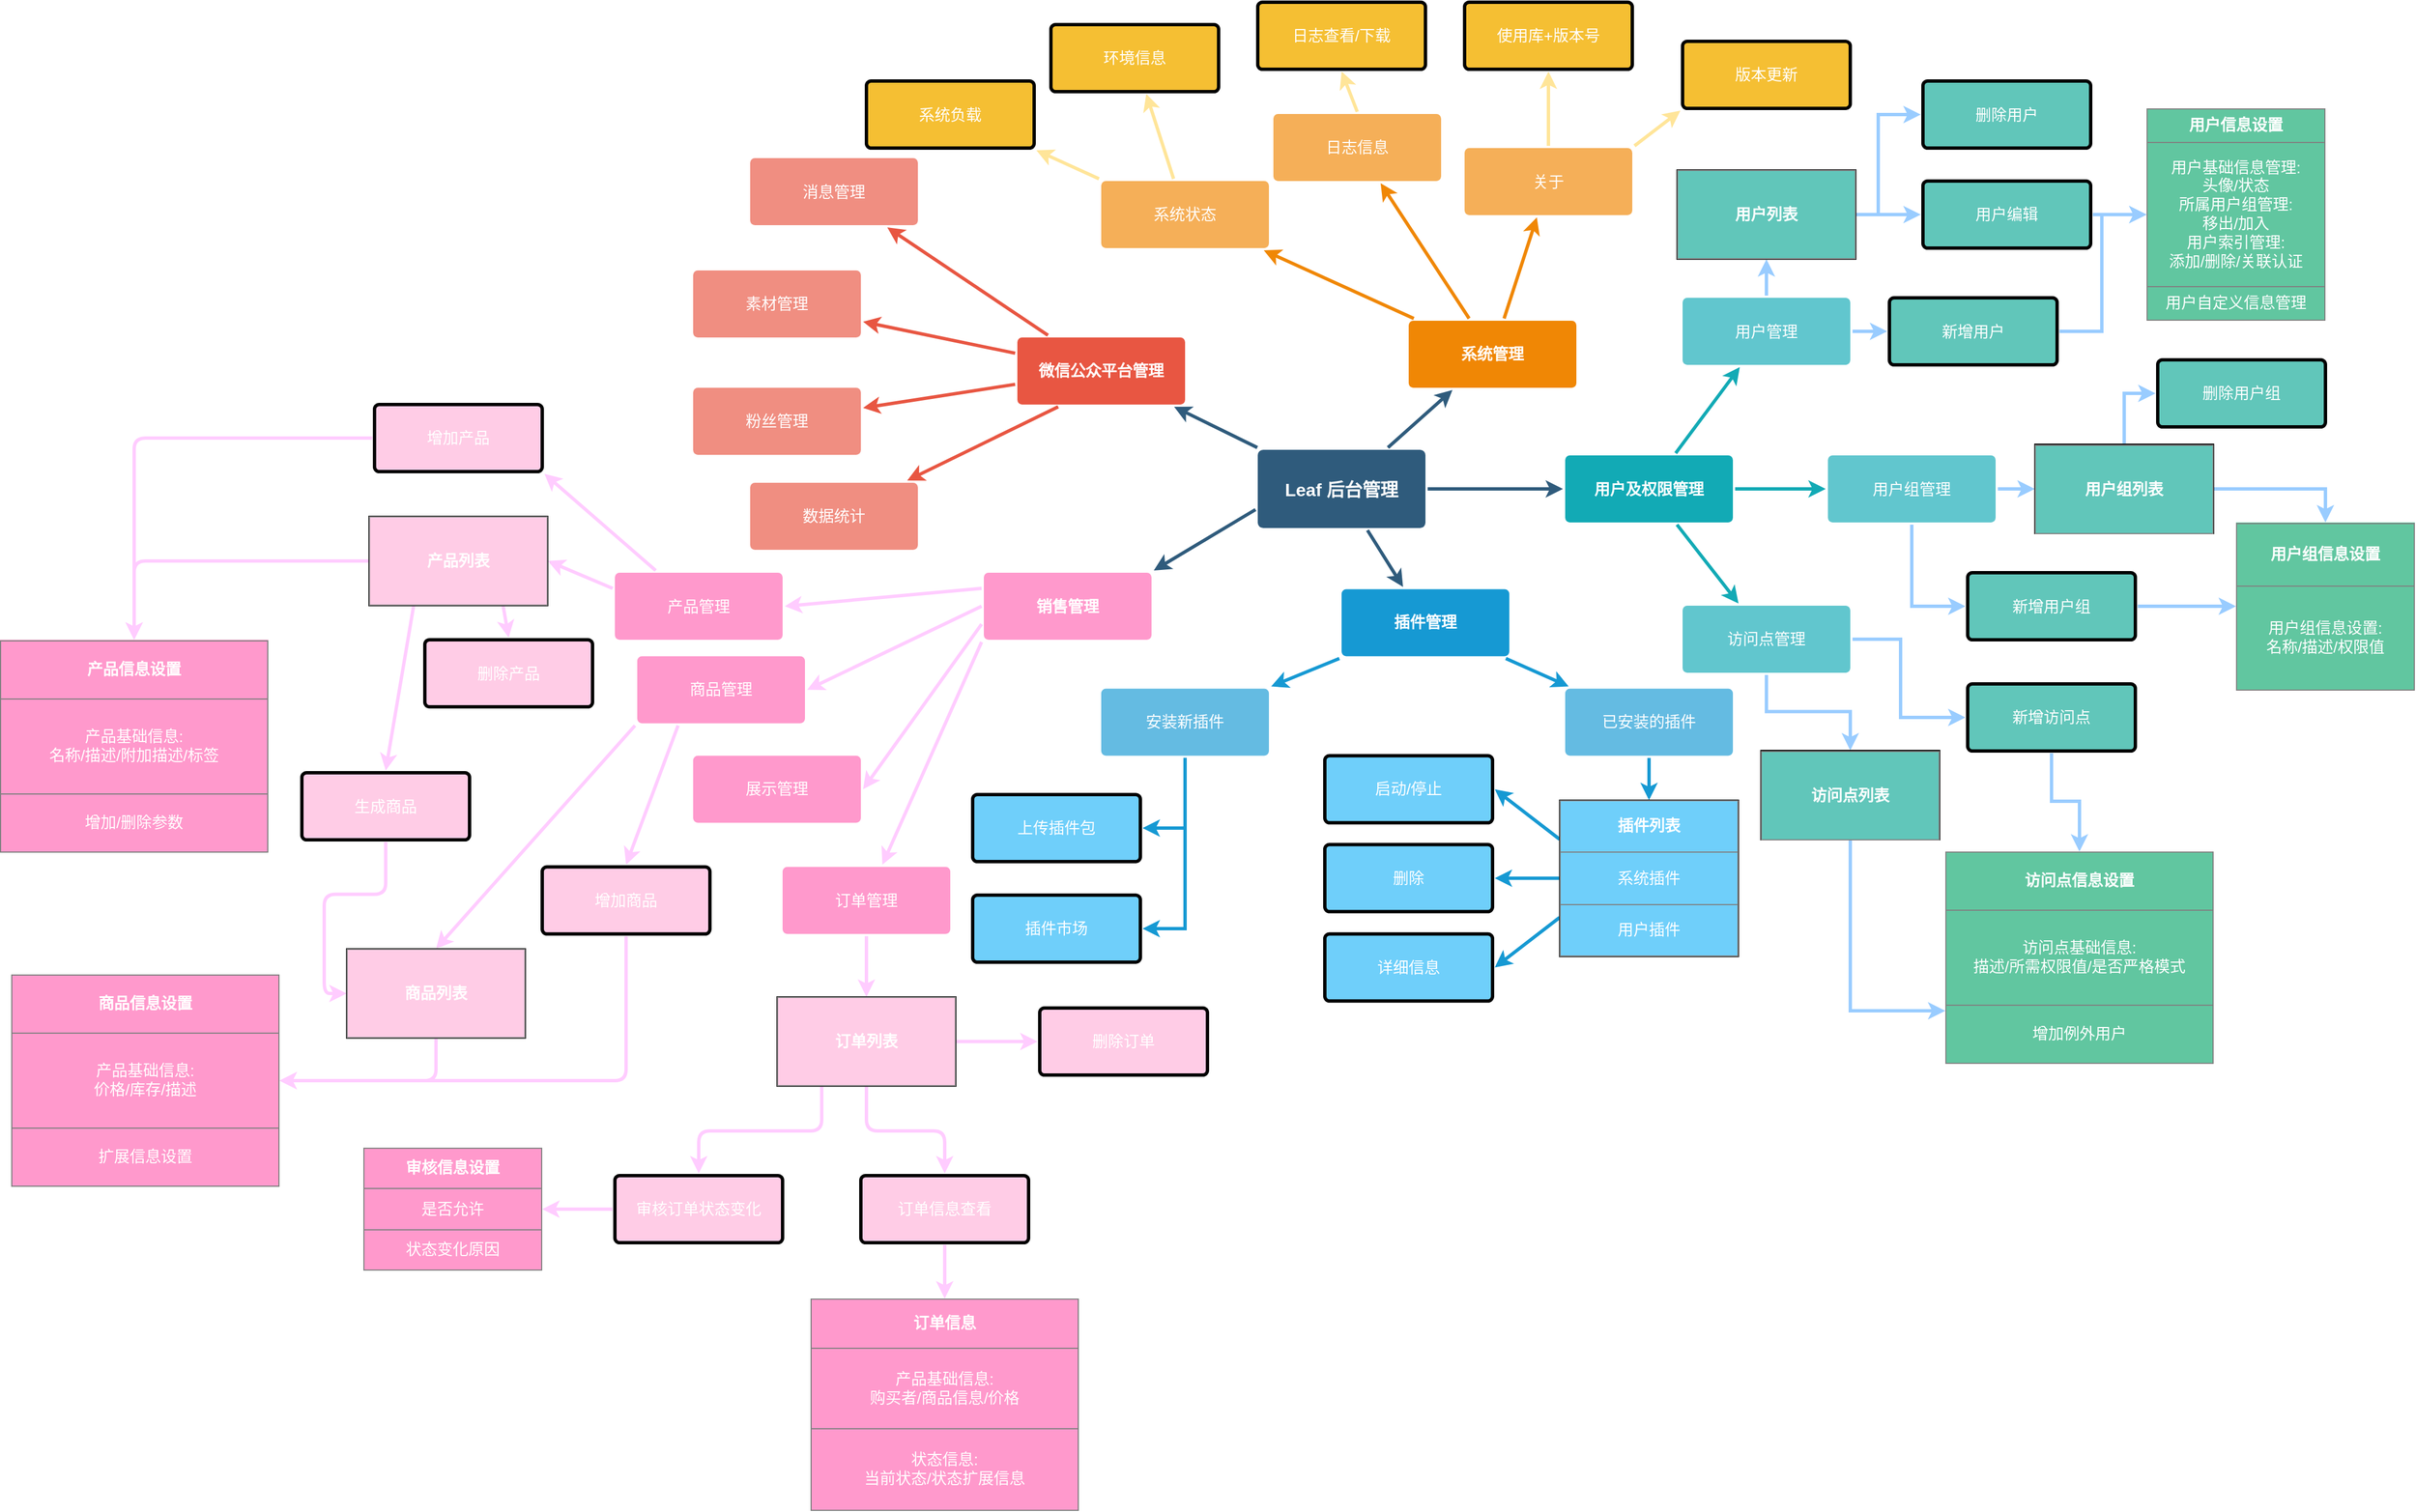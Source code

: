 <mxfile version="12.4.2" type="device" pages="1"><diagram id="6a731a19-8d31-9384-78a2-239565b7b9f0" name="Page-1"><mxGraphModel dx="2447" dy="1434" grid="1" gridSize="10" guides="1" tooltips="1" connect="1" arrows="1" fold="1" page="1" pageScale="1" pageWidth="1169" pageHeight="827" background="#ffffff" math="0" shadow="0"><root><mxCell id="0"/><mxCell id="1" parent="0"/><mxCell id="1745" value="" style="edgeStyle=none;rounded=0;jumpStyle=none;html=1;shadow=0;labelBackgroundColor=none;startArrow=none;startFill=0;endArrow=classic;endFill=1;jettySize=auto;orthogonalLoop=1;strokeColor=#2F5B7C;strokeWidth=3;fontFamily=Helvetica;fontSize=16;fontColor=#23445D;spacing=5;" parent="1" source="1749" target="1764" edge="1"><mxGeometry relative="1" as="geometry"/></mxCell><mxCell id="1746" value="" style="edgeStyle=none;rounded=0;jumpStyle=none;html=1;shadow=0;labelBackgroundColor=none;startArrow=none;startFill=0;endArrow=classic;endFill=1;jettySize=auto;orthogonalLoop=1;strokeColor=#2F5B7C;strokeWidth=3;fontFamily=Helvetica;fontSize=16;fontColor=#23445D;spacing=5;" parent="1" source="1749" target="1771" edge="1"><mxGeometry relative="1" as="geometry"/></mxCell><mxCell id="1747" value="" style="edgeStyle=none;rounded=0;jumpStyle=none;html=1;shadow=0;labelBackgroundColor=none;startArrow=none;startFill=0;endArrow=classic;endFill=1;jettySize=auto;orthogonalLoop=1;strokeColor=#2F5B7C;strokeWidth=3;fontFamily=Helvetica;fontSize=16;fontColor=#23445D;spacing=5;" parent="1" source="1749" target="1760" edge="1"><mxGeometry relative="1" as="geometry"/></mxCell><mxCell id="1748" value="" style="edgeStyle=none;rounded=0;jumpStyle=none;html=1;shadow=0;labelBackgroundColor=none;startArrow=none;startFill=0;endArrow=classic;endFill=1;jettySize=auto;orthogonalLoop=1;strokeColor=#2F5B7C;strokeWidth=3;fontFamily=Helvetica;fontSize=16;fontColor=#23445D;spacing=5;" parent="1" source="1749" target="1753" edge="1"><mxGeometry relative="1" as="geometry"/></mxCell><mxCell id="ZnSOzjZaOrH92xrXakJ5-1907" style="edgeStyle=none;rounded=0;orthogonalLoop=1;jettySize=auto;html=1;exitX=0;exitY=0.75;exitDx=0;exitDy=0;entryX=1;entryY=0;entryDx=0;entryDy=0;shadow=0;labelBackgroundColor=none;startFill=0;endFill=1;strokeColor=#2F5B7C;strokeWidth=3;fontSize=16;fontColor=#23445D;" edge="1" parent="1" source="1749" target="ZnSOzjZaOrH92xrXakJ5-1903"><mxGeometry relative="1" as="geometry"/></mxCell><mxCell id="1749" value="Leaf 后台管理" style="rounded=1;whiteSpace=wrap;html=1;shadow=0;labelBackgroundColor=none;strokeColor=none;strokeWidth=3;fillColor=#2F5B7C;fontFamily=Helvetica;fontSize=16;fontColor=#FFFFFF;align=center;fontStyle=1;spacing=5;arcSize=7;perimeterSpacing=2;" parent="1" vertex="1"><mxGeometry x="495" y="380.5" width="150" height="70" as="geometry"/></mxCell><mxCell id="1750" value="" style="edgeStyle=none;rounded=1;jumpStyle=none;html=1;shadow=0;labelBackgroundColor=none;startArrow=none;startFill=0;jettySize=auto;orthogonalLoop=1;strokeColor=#E85642;strokeWidth=3;fontFamily=Helvetica;fontSize=14;fontColor=#FFFFFF;spacing=5;fontStyle=1;fillColor=#b0e3e6;" parent="1" source="1753" target="1756" edge="1"><mxGeometry relative="1" as="geometry"/></mxCell><mxCell id="1751" value="" style="edgeStyle=none;rounded=1;jumpStyle=none;html=1;shadow=0;labelBackgroundColor=none;startArrow=none;startFill=0;jettySize=auto;orthogonalLoop=1;strokeColor=#E85642;strokeWidth=3;fontFamily=Helvetica;fontSize=14;fontColor=#FFFFFF;spacing=5;fontStyle=1;fillColor=#b0e3e6;" parent="1" source="1753" target="1755" edge="1"><mxGeometry relative="1" as="geometry"/></mxCell><mxCell id="1752" value="" style="edgeStyle=none;rounded=1;jumpStyle=none;html=1;shadow=0;labelBackgroundColor=none;startArrow=none;startFill=0;jettySize=auto;orthogonalLoop=1;strokeColor=#E85642;strokeWidth=3;fontFamily=Helvetica;fontSize=14;fontColor=#FFFFFF;spacing=5;fontStyle=1;fillColor=#b0e3e6;" parent="1" source="1753" target="1754" edge="1"><mxGeometry relative="1" as="geometry"/></mxCell><mxCell id="ZnSOzjZaOrH92xrXakJ5-1910" style="edgeStyle=none;orthogonalLoop=1;jettySize=auto;html=1;exitX=0.25;exitY=1;exitDx=0;exitDy=0;shadow=0;labelBackgroundColor=none;startFill=0;strokeColor=#E85642;strokeWidth=3;fillColor=#b0e3e6;fontSize=14;fontColor=#FFFFFF;" edge="1" parent="1" source="1753" target="ZnSOzjZaOrH92xrXakJ5-1908"><mxGeometry relative="1" as="geometry"/></mxCell><mxCell id="1753" value="微信公众平台管理" style="rounded=1;whiteSpace=wrap;html=1;shadow=0;labelBackgroundColor=none;strokeColor=none;strokeWidth=3;fillColor=#e85642;fontFamily=Helvetica;fontSize=14;fontColor=#FFFFFF;align=center;spacing=5;fontStyle=1;arcSize=7;perimeterSpacing=2;" parent="1" vertex="1"><mxGeometry x="280" y="280" width="150" height="60" as="geometry"/></mxCell><mxCell id="1754" value="粉丝管理" style="rounded=1;whiteSpace=wrap;html=1;shadow=0;labelBackgroundColor=none;strokeColor=none;strokeWidth=3;fillColor=#f08e81;fontFamily=Helvetica;fontSize=14;fontColor=#FFFFFF;align=center;spacing=5;fontStyle=0;arcSize=7;perimeterSpacing=2;" parent="1" vertex="1"><mxGeometry x="-10" y="325" width="150" height="60" as="geometry"/></mxCell><mxCell id="1755" value="素材管理" style="rounded=1;whiteSpace=wrap;html=1;shadow=0;labelBackgroundColor=none;strokeColor=none;strokeWidth=3;fillColor=#f08e81;fontFamily=Helvetica;fontSize=14;fontColor=#FFFFFF;align=center;spacing=5;fontStyle=0;arcSize=7;perimeterSpacing=2;" parent="1" vertex="1"><mxGeometry x="-10" y="220" width="150" height="60" as="geometry"/></mxCell><mxCell id="1756" value="消息管理" style="rounded=1;whiteSpace=wrap;html=1;shadow=0;labelBackgroundColor=none;strokeColor=none;strokeWidth=3;fillColor=#f08e81;fontFamily=Helvetica;fontSize=14;fontColor=#FFFFFF;align=center;spacing=5;fontStyle=0;arcSize=7;perimeterSpacing=2;" parent="1" vertex="1"><mxGeometry x="41" y="119.5" width="150" height="60" as="geometry"/></mxCell><mxCell id="1757" value="" style="edgeStyle=none;rounded=0;jumpStyle=none;html=1;shadow=0;labelBackgroundColor=none;startArrow=none;startFill=0;endArrow=classic;endFill=1;jettySize=auto;orthogonalLoop=1;strokeColor=#1699D3;strokeWidth=3;fontFamily=Helvetica;fontSize=14;fontColor=#FFFFFF;spacing=5;" parent="1" source="1760" target="1763" edge="1"><mxGeometry relative="1" as="geometry"/></mxCell><mxCell id="ZnSOzjZaOrH92xrXakJ5-1834" style="rounded=0;orthogonalLoop=1;jettySize=auto;html=1;exitX=0;exitY=1;exitDx=0;exitDy=0;entryX=1;entryY=0;entryDx=0;entryDy=0;shadow=0;labelBackgroundColor=none;startFill=0;endFill=1;strokeColor=#1699D3;strokeWidth=3;fontSize=14;fontColor=#FFFFFF;" edge="1" parent="1" source="1760" target="ZnSOzjZaOrH92xrXakJ5-1828"><mxGeometry relative="1" as="geometry"/></mxCell><mxCell id="1760" value="插件管理" style="rounded=1;whiteSpace=wrap;html=1;shadow=0;labelBackgroundColor=none;strokeColor=none;strokeWidth=3;fillColor=#1699d3;fontFamily=Helvetica;fontSize=14;fontColor=#FFFFFF;align=center;spacing=5;fontStyle=1;arcSize=7;perimeterSpacing=2;" parent="1" vertex="1"><mxGeometry x="570" y="505.25" width="150" height="60" as="geometry"/></mxCell><mxCell id="ZnSOzjZaOrH92xrXakJ5-1833" style="edgeStyle=orthogonalEdgeStyle;rounded=0;orthogonalLoop=1;jettySize=auto;html=1;entryX=0.5;entryY=0;entryDx=0;entryDy=0;shadow=0;labelBackgroundColor=none;startFill=0;endFill=1;strokeColor=#1699D3;strokeWidth=3;fontSize=14;fontColor=#FFFFFF;" edge="1" parent="1" source="1763" target="ZnSOzjZaOrH92xrXakJ5-1800"><mxGeometry relative="1" as="geometry"/></mxCell><mxCell id="1763" value="已安装的插件" style="rounded=1;whiteSpace=wrap;html=1;shadow=0;labelBackgroundColor=none;strokeColor=none;strokeWidth=3;fillColor=#64bbe2;fontFamily=Helvetica;fontSize=14;fontColor=#FFFFFF;align=center;spacing=5;arcSize=7;perimeterSpacing=2;" parent="1" vertex="1"><mxGeometry x="770" y="594.25" width="150" height="60" as="geometry"/></mxCell><mxCell id="1764" value="系统管理" style="rounded=1;whiteSpace=wrap;html=1;shadow=0;labelBackgroundColor=none;strokeColor=none;strokeWidth=3;fillColor=#F08705;fontFamily=Helvetica;fontSize=14;fontColor=#FFFFFF;align=center;spacing=5;fontStyle=1;arcSize=7;perimeterSpacing=2;" parent="1" vertex="1"><mxGeometry x="630" y="265" width="150" height="60" as="geometry"/></mxCell><mxCell id="ZnSOzjZaOrH92xrXakJ5-1896" value="" style="edgeStyle=orthogonalEdgeStyle;rounded=0;orthogonalLoop=1;jettySize=auto;html=1;shadow=0;labelBackgroundColor=none;startFill=0;endFill=1;strokeColor=#FFE599;strokeWidth=3;fontSize=14;fontColor=#FFFFFF;" edge="1" parent="1" source="1765" target="ZnSOzjZaOrH92xrXakJ5-1894"><mxGeometry relative="1" as="geometry"/></mxCell><mxCell id="ZnSOzjZaOrH92xrXakJ5-1898" style="edgeStyle=none;rounded=0;orthogonalLoop=1;jettySize=auto;html=1;exitX=1;exitY=0;exitDx=0;exitDy=0;entryX=0;entryY=1;entryDx=0;entryDy=0;shadow=0;labelBackgroundColor=none;startFill=0;endFill=1;strokeColor=#FFE599;strokeWidth=3;fontSize=14;fontColor=#FFFFFF;" edge="1" parent="1" source="1765" target="ZnSOzjZaOrH92xrXakJ5-1895"><mxGeometry relative="1" as="geometry"/></mxCell><mxCell id="1765" value="关于" style="rounded=1;whiteSpace=wrap;html=1;shadow=0;labelBackgroundColor=none;strokeColor=none;strokeWidth=3;fillColor=#f5af58;fontFamily=Helvetica;fontSize=14;fontColor=#FFFFFF;align=center;spacing=5;arcSize=7;perimeterSpacing=2;" parent="1" vertex="1"><mxGeometry x="680" y="110.5" width="150" height="60" as="geometry"/></mxCell><mxCell id="1766" value="" style="edgeStyle=none;rounded=0;jumpStyle=none;html=1;shadow=0;labelBackgroundColor=none;startArrow=none;startFill=0;endArrow=classic;endFill=1;jettySize=auto;orthogonalLoop=1;strokeColor=#F08705;strokeWidth=3;fontFamily=Helvetica;fontSize=14;fontColor=#FFFFFF;spacing=5;" parent="1" source="1764" target="1765" edge="1"><mxGeometry relative="1" as="geometry"/></mxCell><mxCell id="ZnSOzjZaOrH92xrXakJ5-1913" style="edgeStyle=none;orthogonalLoop=1;jettySize=auto;html=1;exitX=0.5;exitY=0;exitDx=0;exitDy=0;entryX=0.5;entryY=1;entryDx=0;entryDy=0;shadow=0;labelBackgroundColor=none;startFill=0;strokeColor=#FFE599;strokeWidth=3;fillColor=#CFDAFF;fontSize=14;fontColor=#FFFFFF;" edge="1" parent="1" source="1767" target="ZnSOzjZaOrH92xrXakJ5-1911"><mxGeometry relative="1" as="geometry"/></mxCell><mxCell id="1767" value="日志信息" style="rounded=1;whiteSpace=wrap;html=1;shadow=0;labelBackgroundColor=none;strokeColor=none;strokeWidth=3;fillColor=#f5af58;fontFamily=Helvetica;fontSize=14;fontColor=#FFFFFF;align=center;spacing=5;arcSize=7;perimeterSpacing=2;" parent="1" vertex="1"><mxGeometry x="509" y="80" width="150" height="60" as="geometry"/></mxCell><mxCell id="1768" value="" style="edgeStyle=none;rounded=0;jumpStyle=none;html=1;shadow=0;labelBackgroundColor=none;startArrow=none;startFill=0;endArrow=classic;endFill=1;jettySize=auto;orthogonalLoop=1;strokeColor=#F08705;strokeWidth=3;fontFamily=Helvetica;fontSize=14;fontColor=#FFFFFF;spacing=5;" parent="1" source="1764" target="1767" edge="1"><mxGeometry relative="1" as="geometry"/></mxCell><mxCell id="ZnSOzjZaOrH92xrXakJ5-1901" style="edgeStyle=none;rounded=0;orthogonalLoop=1;jettySize=auto;html=1;exitX=0;exitY=0;exitDx=0;exitDy=0;entryX=1;entryY=1;entryDx=0;entryDy=0;shadow=0;labelBackgroundColor=none;startFill=0;endFill=1;strokeColor=#FFE599;strokeWidth=3;fontSize=14;fontColor=#FFFFFF;" edge="1" parent="1" source="1769" target="ZnSOzjZaOrH92xrXakJ5-1899"><mxGeometry relative="1" as="geometry"/></mxCell><mxCell id="ZnSOzjZaOrH92xrXakJ5-1902" value="" style="edgeStyle=none;rounded=0;orthogonalLoop=1;jettySize=auto;html=1;shadow=0;labelBackgroundColor=none;startFill=0;endFill=1;strokeColor=#FFE599;strokeWidth=3;fontSize=14;fontColor=#FFFFFF;" edge="1" parent="1" source="1769" target="ZnSOzjZaOrH92xrXakJ5-1900"><mxGeometry relative="1" as="geometry"/></mxCell><mxCell id="1769" value="系统状态" style="rounded=1;whiteSpace=wrap;html=1;shadow=0;labelBackgroundColor=none;strokeColor=none;strokeWidth=3;fillColor=#f5af58;fontFamily=Helvetica;fontSize=14;fontColor=#FFFFFF;align=center;spacing=5;arcSize=7;perimeterSpacing=2;" parent="1" vertex="1"><mxGeometry x="355" y="140" width="150" height="60" as="geometry"/></mxCell><mxCell id="1770" value="" style="edgeStyle=none;rounded=0;jumpStyle=none;html=1;shadow=0;labelBackgroundColor=none;startArrow=none;startFill=0;endArrow=classic;endFill=1;jettySize=auto;orthogonalLoop=1;strokeColor=#F08705;strokeWidth=3;fontFamily=Helvetica;fontSize=14;fontColor=#FFFFFF;spacing=5;" parent="1" source="1764" target="1769" edge="1"><mxGeometry relative="1" as="geometry"/></mxCell><mxCell id="1771" value="用户及权限管理" style="rounded=1;whiteSpace=wrap;html=1;shadow=0;labelBackgroundColor=none;strokeColor=none;strokeWidth=3;fillColor=#12aab5;fontFamily=Helvetica;fontSize=14;fontColor=#FFFFFF;align=center;spacing=5;fontStyle=1;arcSize=7;perimeterSpacing=2;" parent="1" vertex="1"><mxGeometry x="770" y="385.5" width="150" height="60" as="geometry"/></mxCell><mxCell id="ZnSOzjZaOrH92xrXakJ5-1885" style="edgeStyle=orthogonalEdgeStyle;rounded=0;orthogonalLoop=1;jettySize=auto;html=1;exitX=1;exitY=0.5;exitDx=0;exitDy=0;entryX=0;entryY=0.5;entryDx=0;entryDy=0;shadow=0;labelBackgroundColor=none;startFill=0;endFill=1;strokeColor=#99CCFF;strokeWidth=3;fontSize=14;fontColor=#FFFFFF;" edge="1" parent="1" source="1774" target="ZnSOzjZaOrH92xrXakJ5-1882"><mxGeometry relative="1" as="geometry"><Array as="points"><mxPoint x="1070" y="550"/><mxPoint x="1070" y="620"/></Array></mxGeometry></mxCell><mxCell id="ZnSOzjZaOrH92xrXakJ5-1886" style="edgeStyle=orthogonalEdgeStyle;rounded=0;orthogonalLoop=1;jettySize=auto;html=1;exitX=0.5;exitY=1;exitDx=0;exitDy=0;entryX=0.5;entryY=0;entryDx=0;entryDy=0;shadow=0;labelBackgroundColor=none;startFill=0;endFill=1;strokeColor=#99CCFF;strokeWidth=3;fontSize=14;fontColor=#FFFFFF;" edge="1" parent="1" source="1774" target="ZnSOzjZaOrH92xrXakJ5-1880"><mxGeometry relative="1" as="geometry"/></mxCell><mxCell id="1774" value="访问点管理" style="rounded=1;whiteSpace=wrap;html=1;shadow=0;labelBackgroundColor=none;strokeColor=none;strokeWidth=3;fillColor=#61c6ce;fontFamily=Helvetica;fontSize=14;fontColor=#FFFFFF;align=center;spacing=5;fontStyle=0;arcSize=7;perimeterSpacing=2;" parent="1" vertex="1"><mxGeometry x="875" y="520" width="150" height="60" as="geometry"/></mxCell><mxCell id="1775" value="" style="edgeStyle=none;rounded=1;jumpStyle=none;html=1;shadow=0;labelBackgroundColor=none;startArrow=none;startFill=0;jettySize=auto;orthogonalLoop=1;strokeColor=#12AAB5;strokeWidth=3;fontFamily=Helvetica;fontSize=14;fontColor=#FFFFFF;spacing=5;fontStyle=1;fillColor=#b0e3e6;" parent="1" source="1771" target="1774" edge="1"><mxGeometry relative="1" as="geometry"/></mxCell><mxCell id="ZnSOzjZaOrH92xrXakJ5-1866" style="edgeStyle=orthogonalEdgeStyle;rounded=0;orthogonalLoop=1;jettySize=auto;html=1;exitX=0.5;exitY=1;exitDx=0;exitDy=0;entryX=0;entryY=0.5;entryDx=0;entryDy=0;shadow=0;labelBackgroundColor=none;startFill=0;endFill=1;strokeColor=#99CCFF;strokeWidth=3;fontSize=14;fontColor=#FFFFFF;" edge="1" parent="1" source="1776" target="ZnSOzjZaOrH92xrXakJ5-1864"><mxGeometry relative="1" as="geometry"><Array as="points"><mxPoint x="1080" y="520"/></Array></mxGeometry></mxCell><mxCell id="ZnSOzjZaOrH92xrXakJ5-1869" style="edgeStyle=orthogonalEdgeStyle;rounded=0;orthogonalLoop=1;jettySize=auto;html=1;exitX=1;exitY=0.5;exitDx=0;exitDy=0;entryX=0;entryY=0.5;entryDx=0;entryDy=0;shadow=0;labelBackgroundColor=none;startFill=0;endFill=1;strokeColor=#99CCFF;strokeWidth=3;fontSize=14;fontColor=#FFFFFF;" edge="1" parent="1" source="1776" target="ZnSOzjZaOrH92xrXakJ5-1867"><mxGeometry relative="1" as="geometry"/></mxCell><mxCell id="1776" value="用户组管理" style="rounded=1;whiteSpace=wrap;html=1;shadow=0;labelBackgroundColor=none;strokeColor=none;strokeWidth=3;fillColor=#61c6ce;fontFamily=Helvetica;fontSize=14;fontColor=#FFFFFF;align=center;spacing=5;fontStyle=0;arcSize=7;perimeterSpacing=2;" parent="1" vertex="1"><mxGeometry x="1005" y="385.5" width="150" height="60" as="geometry"/></mxCell><mxCell id="1777" value="" style="edgeStyle=none;rounded=1;jumpStyle=none;html=1;shadow=0;labelBackgroundColor=none;startArrow=none;startFill=0;jettySize=auto;orthogonalLoop=1;strokeColor=#12AAB5;strokeWidth=3;fontFamily=Helvetica;fontSize=14;fontColor=#FFFFFF;spacing=5;fontStyle=1;fillColor=#b0e3e6;" parent="1" source="1771" target="1776" edge="1"><mxGeometry relative="1" as="geometry"/></mxCell><mxCell id="ZnSOzjZaOrH92xrXakJ5-1851" value="" style="edgeStyle=orthogonalEdgeStyle;rounded=0;orthogonalLoop=1;jettySize=auto;html=1;shadow=0;labelBackgroundColor=none;startFill=0;endFill=1;strokeColor=#99CCFF;strokeWidth=3;fontSize=14;fontColor=#FFFFFF;" edge="1" parent="1" source="1778" target="ZnSOzjZaOrH92xrXakJ5-1850"><mxGeometry relative="1" as="geometry"/></mxCell><mxCell id="ZnSOzjZaOrH92xrXakJ5-1856" value="" style="edgeStyle=none;rounded=0;orthogonalLoop=1;jettySize=auto;html=1;shadow=0;labelBackgroundColor=none;startFill=0;endFill=1;strokeColor=#99CCFF;strokeWidth=3;fontSize=14;fontColor=#FFFFFF;" edge="1" parent="1" source="1778" target="ZnSOzjZaOrH92xrXakJ5-1853"><mxGeometry relative="1" as="geometry"/></mxCell><mxCell id="1778" value="用户管理" style="rounded=1;whiteSpace=wrap;html=1;shadow=0;labelBackgroundColor=none;strokeColor=none;strokeWidth=3;fillColor=#61c6ce;fontFamily=Helvetica;fontSize=14;fontColor=#FFFFFF;align=center;spacing=5;fontStyle=0;arcSize=7;perimeterSpacing=2;" parent="1" vertex="1"><mxGeometry x="875" y="244.5" width="150" height="60" as="geometry"/></mxCell><mxCell id="1779" value="" style="edgeStyle=none;rounded=1;jumpStyle=none;html=1;shadow=0;labelBackgroundColor=none;startArrow=none;startFill=0;jettySize=auto;orthogonalLoop=1;strokeColor=#12AAB5;strokeWidth=3;fontFamily=Helvetica;fontSize=14;fontColor=#FFFFFF;spacing=5;fontStyle=1;fillColor=#b0e3e6;" parent="1" source="1771" target="1778" edge="1"><mxGeometry relative="1" as="geometry"/></mxCell><mxCell id="ZnSOzjZaOrH92xrXakJ5-1806" style="edgeStyle=none;rounded=0;orthogonalLoop=1;jettySize=auto;html=1;exitX=0;exitY=0.25;exitDx=0;exitDy=0;entryX=1;entryY=0.5;entryDx=0;entryDy=0;shadow=0;labelBackgroundColor=none;startFill=0;endFill=1;strokeColor=#1699D3;strokeWidth=3;fontSize=14;fontColor=#FFFFFF;" edge="1" parent="1" source="ZnSOzjZaOrH92xrXakJ5-1800" target="ZnSOzjZaOrH92xrXakJ5-1801"><mxGeometry relative="1" as="geometry"/></mxCell><mxCell id="ZnSOzjZaOrH92xrXakJ5-1807" value="" style="edgeStyle=none;rounded=0;orthogonalLoop=1;jettySize=auto;html=1;shadow=0;labelBackgroundColor=none;startFill=0;endFill=1;strokeColor=#1699D3;strokeWidth=3;fontSize=14;fontColor=#FFFFFF;" edge="1" parent="1" source="ZnSOzjZaOrH92xrXakJ5-1800" target="ZnSOzjZaOrH92xrXakJ5-1802"><mxGeometry relative="1" as="geometry"/></mxCell><mxCell id="ZnSOzjZaOrH92xrXakJ5-1809" style="edgeStyle=none;rounded=0;orthogonalLoop=1;jettySize=auto;html=1;exitX=0;exitY=0.75;exitDx=0;exitDy=0;entryX=1;entryY=0.5;entryDx=0;entryDy=0;shadow=0;labelBackgroundColor=none;startFill=0;endFill=1;strokeColor=#1699D3;strokeWidth=3;fontSize=14;fontColor=#FFFFFF;" edge="1" parent="1" source="ZnSOzjZaOrH92xrXakJ5-1800" target="ZnSOzjZaOrH92xrXakJ5-1803"><mxGeometry relative="1" as="geometry"/></mxCell><mxCell id="ZnSOzjZaOrH92xrXakJ5-1800" value="&lt;table border=&quot;1&quot; width=&quot;100%&quot; cellpadding=&quot;4&quot; style=&quot;width: 100% ; height: 100% ; border-collapse: collapse&quot;&gt;&lt;tbody&gt;&lt;tr&gt;&lt;th align=&quot;center&quot;&gt;插件列表&lt;/th&gt;&lt;/tr&gt;&lt;tr&gt;&lt;td align=&quot;center&quot;&gt;系统插件&lt;br&gt;&lt;/td&gt;&lt;/tr&gt;&lt;tr&gt;&lt;td align=&quot;center&quot;&gt;用户插件&lt;/td&gt;&lt;/tr&gt;&lt;/tbody&gt;&lt;/table&gt;" style="text;html=1;strokeColor=#000000;fillColor=#6FCFFA;overflow=fill;fontSize=14;fontColor=#FFFFFF;" vertex="1" parent="1"><mxGeometry x="765" y="694" width="160" height="140" as="geometry"/></mxCell><mxCell id="ZnSOzjZaOrH92xrXakJ5-1801" value="启动/停止" style="rounded=1;whiteSpace=wrap;html=1;shadow=0;labelBackgroundColor=none;strokeColor=#000000;strokeWidth=3;fillColor=#6FCFFA;fontFamily=Helvetica;fontSize=14;fontColor=#FFFFFF;align=center;spacing=5;arcSize=7;perimeterSpacing=2;" vertex="1" parent="1"><mxGeometry x="555" y="654.25" width="150" height="60" as="geometry"/></mxCell><mxCell id="ZnSOzjZaOrH92xrXakJ5-1802" value="删除" style="rounded=1;whiteSpace=wrap;html=1;shadow=0;labelBackgroundColor=none;strokeColor=#000000;strokeWidth=3;fillColor=#6FCFFA;fontFamily=Helvetica;fontSize=14;fontColor=#FFFFFF;align=center;spacing=5;arcSize=7;perimeterSpacing=2;" vertex="1" parent="1"><mxGeometry x="555" y="733.75" width="150" height="60" as="geometry"/></mxCell><mxCell id="ZnSOzjZaOrH92xrXakJ5-1803" value="详细信息" style="rounded=1;whiteSpace=wrap;html=1;shadow=0;labelBackgroundColor=none;strokeColor=#000000;strokeWidth=3;fillColor=#6FCFFA;fontFamily=Helvetica;fontSize=14;fontColor=#FFFFFF;align=center;spacing=5;arcSize=7;perimeterSpacing=2;" vertex="1" parent="1"><mxGeometry x="555" y="813.75" width="150" height="60" as="geometry"/></mxCell><mxCell id="ZnSOzjZaOrH92xrXakJ5-1842" style="edgeStyle=orthogonalEdgeStyle;rounded=0;orthogonalLoop=1;jettySize=auto;html=1;exitX=0.5;exitY=1;exitDx=0;exitDy=0;entryX=1;entryY=0.5;entryDx=0;entryDy=0;shadow=0;labelBackgroundColor=none;startFill=0;endFill=1;strokeColor=#1699D3;strokeWidth=3;fontSize=14;fontColor=#FFFFFF;" edge="1" parent="1" source="ZnSOzjZaOrH92xrXakJ5-1828" target="ZnSOzjZaOrH92xrXakJ5-1829"><mxGeometry relative="1" as="geometry"><Array as="points"><mxPoint x="430" y="718.75"/></Array></mxGeometry></mxCell><mxCell id="ZnSOzjZaOrH92xrXakJ5-1843" style="edgeStyle=orthogonalEdgeStyle;rounded=0;orthogonalLoop=1;jettySize=auto;html=1;exitX=0.5;exitY=1;exitDx=0;exitDy=0;entryX=1;entryY=0.5;entryDx=0;entryDy=0;shadow=0;labelBackgroundColor=none;startFill=0;endFill=1;strokeColor=#1699D3;strokeWidth=3;fontSize=14;fontColor=#FFFFFF;" edge="1" parent="1" source="ZnSOzjZaOrH92xrXakJ5-1828" target="ZnSOzjZaOrH92xrXakJ5-1830"><mxGeometry relative="1" as="geometry"><Array as="points"><mxPoint x="430" y="808.75"/></Array></mxGeometry></mxCell><mxCell id="ZnSOzjZaOrH92xrXakJ5-1828" value="安装新插件" style="rounded=1;whiteSpace=wrap;html=1;shadow=0;labelBackgroundColor=none;strokeColor=none;strokeWidth=3;fillColor=#64bbe2;fontFamily=Helvetica;fontSize=14;fontColor=#FFFFFF;align=center;spacing=5;arcSize=7;perimeterSpacing=2;" vertex="1" parent="1"><mxGeometry x="355" y="594.25" width="150" height="60" as="geometry"/></mxCell><mxCell id="ZnSOzjZaOrH92xrXakJ5-1829" value="上传插件包" style="rounded=1;whiteSpace=wrap;html=1;shadow=0;labelBackgroundColor=none;strokeColor=#000000;strokeWidth=3;fillColor=#6FCFFA;fontFamily=Helvetica;fontSize=14;fontColor=#FFFFFF;align=center;spacing=5;arcSize=7;perimeterSpacing=2;" vertex="1" parent="1"><mxGeometry x="240" y="689" width="150" height="60" as="geometry"/></mxCell><mxCell id="ZnSOzjZaOrH92xrXakJ5-1830" value="插件市场" style="rounded=1;whiteSpace=wrap;html=1;shadow=0;labelBackgroundColor=none;strokeColor=#000000;strokeWidth=3;fillColor=#6FCFFA;fontFamily=Helvetica;fontSize=14;fontColor=#FFFFFF;align=center;spacing=5;arcSize=7;perimeterSpacing=2;" vertex="1" parent="1"><mxGeometry x="240" y="779" width="150" height="60" as="geometry"/></mxCell><mxCell id="ZnSOzjZaOrH92xrXakJ5-1858" style="edgeStyle=orthogonalEdgeStyle;rounded=0;orthogonalLoop=1;jettySize=auto;html=1;exitX=1;exitY=0.5;exitDx=0;exitDy=0;entryX=0;entryY=0.5;entryDx=0;entryDy=0;shadow=0;labelBackgroundColor=none;startFill=0;endFill=1;strokeColor=#99CCFF;strokeWidth=3;fontSize=14;fontColor=#FFFFFF;" edge="1" parent="1" source="ZnSOzjZaOrH92xrXakJ5-1850" target="ZnSOzjZaOrH92xrXakJ5-1857"><mxGeometry relative="1" as="geometry"><Array as="points"><mxPoint x="1050" y="170"/><mxPoint x="1050" y="81"/></Array></mxGeometry></mxCell><mxCell id="ZnSOzjZaOrH92xrXakJ5-1860" style="edgeStyle=orthogonalEdgeStyle;rounded=0;orthogonalLoop=1;jettySize=auto;html=1;exitX=1;exitY=0.5;exitDx=0;exitDy=0;shadow=0;labelBackgroundColor=none;startFill=0;endFill=1;strokeColor=#99CCFF;strokeWidth=3;fontSize=14;fontColor=#FFFFFF;" edge="1" parent="1" source="ZnSOzjZaOrH92xrXakJ5-1850" target="ZnSOzjZaOrH92xrXakJ5-1859"><mxGeometry relative="1" as="geometry"/></mxCell><mxCell id="ZnSOzjZaOrH92xrXakJ5-1850" value="&lt;table border=&quot;1&quot; width=&quot;100%&quot; cellpadding=&quot;4&quot; style=&quot;width: 100% ; height: 100% ; border-collapse: collapse&quot;&gt;&lt;tbody&gt;&lt;tr&gt;&lt;th align=&quot;center&quot;&gt;用户列表&lt;/th&gt;&lt;/tr&gt;&lt;/tbody&gt;&lt;/table&gt;" style="text;html=1;strokeColor=#000000;fillColor=#61C6BA;overflow=fill;fontSize=14;fontColor=#FFFFFF;" vertex="1" parent="1"><mxGeometry x="870" y="130" width="160" height="80" as="geometry"/></mxCell><mxCell id="ZnSOzjZaOrH92xrXakJ5-1879" style="edgeStyle=orthogonalEdgeStyle;rounded=0;orthogonalLoop=1;jettySize=auto;html=1;entryX=0;entryY=0.5;entryDx=0;entryDy=0;shadow=0;labelBackgroundColor=none;startFill=0;endFill=1;strokeColor=#99CCFF;strokeWidth=3;fontSize=14;fontColor=#FFFFFF;" edge="1" parent="1" source="ZnSOzjZaOrH92xrXakJ5-1853" target="ZnSOzjZaOrH92xrXakJ5-1877"><mxGeometry relative="1" as="geometry"/></mxCell><mxCell id="ZnSOzjZaOrH92xrXakJ5-1853" value="新增用户" style="rounded=1;whiteSpace=wrap;html=1;shadow=0;labelBackgroundColor=none;strokeColor=#000000;strokeWidth=3;fillColor=#61C6BA;fontFamily=Helvetica;fontSize=14;fontColor=#FFFFFF;align=center;spacing=5;fontStyle=0;arcSize=7;perimeterSpacing=2;" vertex="1" parent="1"><mxGeometry x="1060" y="244.5" width="150" height="60" as="geometry"/></mxCell><mxCell id="ZnSOzjZaOrH92xrXakJ5-1857" value="删除用户" style="rounded=1;whiteSpace=wrap;html=1;shadow=0;labelBackgroundColor=none;strokeColor=#000000;strokeWidth=3;fillColor=#61C6BA;fontFamily=Helvetica;fontSize=14;fontColor=#FFFFFF;align=center;spacing=5;fontStyle=0;arcSize=7;perimeterSpacing=2;" vertex="1" parent="1"><mxGeometry x="1090" y="50.5" width="150" height="60" as="geometry"/></mxCell><mxCell id="ZnSOzjZaOrH92xrXakJ5-1878" value="" style="edgeStyle=orthogonalEdgeStyle;rounded=0;orthogonalLoop=1;jettySize=auto;html=1;shadow=0;labelBackgroundColor=none;startFill=0;endFill=1;strokeColor=#99CCFF;strokeWidth=3;fontSize=14;fontColor=#FFFFFF;" edge="1" parent="1" source="ZnSOzjZaOrH92xrXakJ5-1859" target="ZnSOzjZaOrH92xrXakJ5-1877"><mxGeometry relative="1" as="geometry"/></mxCell><mxCell id="ZnSOzjZaOrH92xrXakJ5-1859" value="用户编辑" style="rounded=1;whiteSpace=wrap;html=1;shadow=0;labelBackgroundColor=none;strokeColor=#000000;strokeWidth=3;fillColor=#61C6BA;fontFamily=Helvetica;fontSize=14;fontColor=#FFFFFF;align=center;spacing=5;fontStyle=0;arcSize=7;perimeterSpacing=2;" vertex="1" parent="1"><mxGeometry x="1090" y="140" width="150" height="60" as="geometry"/></mxCell><mxCell id="ZnSOzjZaOrH92xrXakJ5-1875" style="edgeStyle=orthogonalEdgeStyle;rounded=0;orthogonalLoop=1;jettySize=auto;html=1;exitX=1;exitY=0.5;exitDx=0;exitDy=0;entryX=0;entryY=0.5;entryDx=0;entryDy=0;shadow=0;labelBackgroundColor=none;startFill=0;endFill=1;strokeColor=#99CCFF;strokeWidth=3;fontSize=14;fontColor=#FFFFFF;" edge="1" parent="1" source="ZnSOzjZaOrH92xrXakJ5-1864" target="ZnSOzjZaOrH92xrXakJ5-1872"><mxGeometry relative="1" as="geometry"/></mxCell><mxCell id="ZnSOzjZaOrH92xrXakJ5-1864" value="新增用户组" style="rounded=1;whiteSpace=wrap;html=1;shadow=0;labelBackgroundColor=none;strokeColor=#000000;strokeWidth=3;fillColor=#61C6BA;fontFamily=Helvetica;fontSize=14;fontColor=#FFFFFF;align=center;spacing=5;fontStyle=0;arcSize=7;perimeterSpacing=2;" vertex="1" parent="1"><mxGeometry x="1130" y="490.5" width="150" height="60" as="geometry"/></mxCell><mxCell id="ZnSOzjZaOrH92xrXakJ5-1871" style="edgeStyle=orthogonalEdgeStyle;rounded=0;orthogonalLoop=1;jettySize=auto;html=1;exitX=0.5;exitY=0;exitDx=0;exitDy=0;entryX=0;entryY=0.5;entryDx=0;entryDy=0;shadow=0;labelBackgroundColor=none;startFill=0;endFill=1;strokeColor=#99CCFF;strokeWidth=3;fontSize=14;fontColor=#FFFFFF;" edge="1" parent="1" source="ZnSOzjZaOrH92xrXakJ5-1867" target="ZnSOzjZaOrH92xrXakJ5-1870"><mxGeometry relative="1" as="geometry"><Array as="points"><mxPoint x="1270" y="330"/></Array></mxGeometry></mxCell><mxCell id="ZnSOzjZaOrH92xrXakJ5-1873" style="edgeStyle=orthogonalEdgeStyle;rounded=0;orthogonalLoop=1;jettySize=auto;html=1;exitX=1;exitY=0.5;exitDx=0;exitDy=0;entryX=0.5;entryY=0;entryDx=0;entryDy=0;shadow=0;labelBackgroundColor=none;startFill=0;endFill=1;strokeColor=#99CCFF;strokeWidth=3;fontSize=14;fontColor=#FFFFFF;" edge="1" parent="1" source="ZnSOzjZaOrH92xrXakJ5-1867" target="ZnSOzjZaOrH92xrXakJ5-1872"><mxGeometry relative="1" as="geometry"/></mxCell><mxCell id="ZnSOzjZaOrH92xrXakJ5-1867" value="&lt;table border=&quot;1&quot; width=&quot;100%&quot; cellpadding=&quot;4&quot; style=&quot;width: 100% ; height: 100% ; border-collapse: collapse&quot;&gt;&lt;tbody&gt;&lt;tr&gt;&lt;th align=&quot;center&quot;&gt;用户组列表&lt;/th&gt;&lt;/tr&gt;&lt;/tbody&gt;&lt;/table&gt;" style="text;html=1;strokeColor=#000000;fillColor=#61C6BA;overflow=fill;fontSize=14;fontColor=#FFFFFF;" vertex="1" parent="1"><mxGeometry x="1190" y="375.5" width="160" height="80" as="geometry"/></mxCell><mxCell id="ZnSOzjZaOrH92xrXakJ5-1870" value="删除用户组" style="rounded=1;whiteSpace=wrap;html=1;shadow=0;labelBackgroundColor=none;strokeColor=#000000;strokeWidth=3;fillColor=#61C6BA;fontFamily=Helvetica;fontSize=14;fontColor=#FFFFFF;align=center;spacing=5;fontStyle=0;arcSize=7;perimeterSpacing=2;" vertex="1" parent="1"><mxGeometry x="1300" y="300" width="150" height="60" as="geometry"/></mxCell><mxCell id="ZnSOzjZaOrH92xrXakJ5-1872" value="&lt;table border=&quot;1&quot; width=&quot;100%&quot; cellpadding=&quot;4&quot; style=&quot;width: 100% ; height: 100% ; border-collapse: collapse&quot;&gt;&lt;tbody&gt;&lt;tr&gt;&lt;th align=&quot;center&quot;&gt;用户组信息设置&lt;/th&gt;&lt;/tr&gt;&lt;tr&gt;&lt;td align=&quot;center&quot;&gt;用户组信息设置:&lt;br&gt;名称/描述/权限值&lt;br&gt;&lt;/td&gt;&lt;/tr&gt;&lt;/tbody&gt;&lt;/table&gt;" style="text;html=1;strokeColor=none;fillColor=#61C6A0;overflow=fill;fontSize=14;fontColor=#FFFFFF;" vertex="1" parent="1"><mxGeometry x="1370" y="445.5" width="160" height="150" as="geometry"/></mxCell><mxCell id="ZnSOzjZaOrH92xrXakJ5-1877" value="&lt;table border=&quot;1&quot; width=&quot;100%&quot; cellpadding=&quot;4&quot; style=&quot;width: 100% ; height: 100% ; border-collapse: collapse&quot;&gt;&lt;tbody&gt;&lt;tr&gt;&lt;th align=&quot;center&quot;&gt;用户信息设置&lt;/th&gt;&lt;/tr&gt;&lt;tr&gt;&lt;td align=&quot;center&quot;&gt;用户基础信息管理:&lt;br&gt;头像/状态&lt;br&gt;所属用户组管理:&lt;br&gt;移出/加入&lt;br&gt;用户索引管理:&lt;br&gt;添加/删除/关联认证&lt;/td&gt;&lt;/tr&gt;&lt;tr&gt;&lt;td align=&quot;center&quot;&gt;用户自定义信息管理&lt;/td&gt;&lt;/tr&gt;&lt;/tbody&gt;&lt;/table&gt;" style="text;html=1;strokeColor=none;fillColor=#61C6A0;overflow=fill;rounded=1;shadow=0;fontSize=14;fontColor=#FFFFFF;arcSize=0;" vertex="1" parent="1"><mxGeometry x="1290" y="75" width="160" height="190" as="geometry"/></mxCell><mxCell id="ZnSOzjZaOrH92xrXakJ5-1892" style="edgeStyle=orthogonalEdgeStyle;rounded=0;orthogonalLoop=1;jettySize=auto;html=1;exitX=0.5;exitY=1;exitDx=0;exitDy=0;entryX=0;entryY=0.75;entryDx=0;entryDy=0;shadow=0;labelBackgroundColor=none;startFill=0;endFill=1;strokeColor=#99CCFF;strokeWidth=3;fontSize=14;fontColor=#FFFFFF;" edge="1" parent="1" source="ZnSOzjZaOrH92xrXakJ5-1880" target="ZnSOzjZaOrH92xrXakJ5-1889"><mxGeometry relative="1" as="geometry"/></mxCell><mxCell id="ZnSOzjZaOrH92xrXakJ5-1880" value="&lt;table border=&quot;1&quot; width=&quot;100%&quot; cellpadding=&quot;4&quot; style=&quot;width: 100% ; height: 100% ; border-collapse: collapse&quot;&gt;&lt;tbody&gt;&lt;tr&gt;&lt;th align=&quot;center&quot;&gt;访问点列表&lt;/th&gt;&lt;/tr&gt;&lt;/tbody&gt;&lt;/table&gt;" style="text;html=1;strokeColor=#000000;fillColor=#61C6BA;overflow=fill;fontSize=14;fontColor=#FFFFFF;" vertex="1" parent="1"><mxGeometry x="945" y="649.5" width="160" height="80" as="geometry"/></mxCell><mxCell id="ZnSOzjZaOrH92xrXakJ5-1893" style="edgeStyle=orthogonalEdgeStyle;rounded=0;orthogonalLoop=1;jettySize=auto;html=1;exitX=0.5;exitY=1;exitDx=0;exitDy=0;entryX=0.5;entryY=0;entryDx=0;entryDy=0;shadow=0;labelBackgroundColor=none;startFill=0;endFill=1;strokeColor=#99CCFF;strokeWidth=3;fontSize=14;fontColor=#FFFFFF;" edge="1" parent="1" source="ZnSOzjZaOrH92xrXakJ5-1882" target="ZnSOzjZaOrH92xrXakJ5-1889"><mxGeometry relative="1" as="geometry"/></mxCell><mxCell id="ZnSOzjZaOrH92xrXakJ5-1882" value="新增访问点" style="rounded=1;whiteSpace=wrap;html=1;shadow=0;labelBackgroundColor=none;strokeColor=#000000;strokeWidth=3;fillColor=#61C6BA;fontFamily=Helvetica;fontSize=14;fontColor=#FFFFFF;align=center;spacing=5;fontStyle=0;arcSize=7;perimeterSpacing=2;" vertex="1" parent="1"><mxGeometry x="1130" y="590" width="150" height="60" as="geometry"/></mxCell><mxCell id="ZnSOzjZaOrH92xrXakJ5-1889" value="&lt;table border=&quot;1&quot; width=&quot;100%&quot; cellpadding=&quot;4&quot; style=&quot;width: 100% ; height: 100% ; border-collapse: collapse&quot;&gt;&lt;tbody&gt;&lt;tr&gt;&lt;th align=&quot;center&quot;&gt;访问点信息设置&lt;/th&gt;&lt;/tr&gt;&lt;tr&gt;&lt;td align=&quot;center&quot;&gt;访问点基础信息:&lt;br&gt;描述/所需权限值/是否严格模式&lt;/td&gt;&lt;/tr&gt;&lt;tr&gt;&lt;td align=&quot;center&quot;&gt;增加例外用户&lt;/td&gt;&lt;/tr&gt;&lt;/tbody&gt;&lt;/table&gt;" style="text;html=1;strokeColor=none;fillColor=#61C6A0;overflow=fill;rounded=1;shadow=0;fontSize=14;fontColor=#FFFFFF;arcSize=0;" vertex="1" parent="1"><mxGeometry x="1110" y="740" width="240" height="190" as="geometry"/></mxCell><mxCell id="ZnSOzjZaOrH92xrXakJ5-1894" value="使用库+版本号" style="rounded=1;whiteSpace=wrap;html=1;shadow=0;labelBackgroundColor=none;strokeColor=#000000;strokeWidth=3;fillColor=#F5BF33;fontFamily=Helvetica;fontSize=14;fontColor=#FFFFFF;align=center;spacing=5;fontStyle=0;arcSize=7;perimeterSpacing=2;" vertex="1" parent="1"><mxGeometry x="680" y="-20" width="150" height="60" as="geometry"/></mxCell><mxCell id="ZnSOzjZaOrH92xrXakJ5-1895" value="版本更新" style="rounded=1;whiteSpace=wrap;html=1;shadow=0;labelBackgroundColor=none;strokeColor=#000000;strokeWidth=3;fillColor=#F5BF33;fontFamily=Helvetica;fontSize=14;fontColor=#FFFFFF;align=center;spacing=5;fontStyle=0;arcSize=7;perimeterSpacing=2;" vertex="1" parent="1"><mxGeometry x="875" y="15" width="150" height="60" as="geometry"/></mxCell><mxCell id="ZnSOzjZaOrH92xrXakJ5-1899" value="系统负载" style="rounded=1;whiteSpace=wrap;html=1;shadow=0;labelBackgroundColor=none;strokeColor=#000000;strokeWidth=3;fillColor=#F5BF33;fontFamily=Helvetica;fontSize=14;fontColor=#FFFFFF;align=center;spacing=5;fontStyle=0;arcSize=7;perimeterSpacing=2;" vertex="1" parent="1"><mxGeometry x="145" y="50.5" width="150" height="60" as="geometry"/></mxCell><mxCell id="ZnSOzjZaOrH92xrXakJ5-1900" value="环境信息" style="rounded=1;whiteSpace=wrap;html=1;shadow=0;labelBackgroundColor=none;strokeColor=#000000;strokeWidth=3;fillColor=#F5BF33;fontFamily=Helvetica;fontSize=14;fontColor=#FFFFFF;align=center;spacing=5;fontStyle=0;arcSize=7;perimeterSpacing=2;" vertex="1" parent="1"><mxGeometry x="310" width="150" height="60" as="geometry"/></mxCell><mxCell id="ZnSOzjZaOrH92xrXakJ5-1925" style="edgeStyle=none;orthogonalLoop=1;jettySize=auto;html=1;exitX=0;exitY=0.25;exitDx=0;exitDy=0;entryX=1;entryY=0.5;entryDx=0;entryDy=0;shadow=0;labelBackgroundColor=none;startFill=0;strokeColor=#FFCCFF;strokeWidth=3;fillColor=#CFDAFF;fontSize=14;fontColor=#FFFFFF;" edge="1" parent="1" source="ZnSOzjZaOrH92xrXakJ5-1903" target="ZnSOzjZaOrH92xrXakJ5-1917"><mxGeometry relative="1" as="geometry"/></mxCell><mxCell id="ZnSOzjZaOrH92xrXakJ5-1926" style="edgeStyle=none;orthogonalLoop=1;jettySize=auto;html=1;exitX=0;exitY=0.5;exitDx=0;exitDy=0;entryX=1;entryY=0.5;entryDx=0;entryDy=0;shadow=0;labelBackgroundColor=none;startFill=0;strokeColor=#FFCCFF;strokeWidth=3;fillColor=#CFDAFF;fontSize=14;fontColor=#FFFFFF;" edge="1" parent="1" source="ZnSOzjZaOrH92xrXakJ5-1903" target="ZnSOzjZaOrH92xrXakJ5-1918"><mxGeometry relative="1" as="geometry"/></mxCell><mxCell id="ZnSOzjZaOrH92xrXakJ5-1927" style="edgeStyle=none;orthogonalLoop=1;jettySize=auto;html=1;exitX=0;exitY=0.75;exitDx=0;exitDy=0;entryX=1;entryY=0.5;entryDx=0;entryDy=0;shadow=0;labelBackgroundColor=none;startFill=0;strokeColor=#FFCCFF;strokeWidth=3;fillColor=#CFDAFF;fontSize=14;fontColor=#FFFFFF;" edge="1" parent="1" source="ZnSOzjZaOrH92xrXakJ5-1903" target="ZnSOzjZaOrH92xrXakJ5-1919"><mxGeometry relative="1" as="geometry"/></mxCell><mxCell id="ZnSOzjZaOrH92xrXakJ5-1960" style="orthogonalLoop=1;jettySize=auto;html=1;exitX=0;exitY=1;exitDx=0;exitDy=0;shadow=0;labelBackgroundColor=none;startFill=0;strokeColor=#FFCCFF;strokeWidth=3;fillColor=#CFDAFF;fontSize=14;fontColor=#FFFFFF;" edge="1" parent="1" source="ZnSOzjZaOrH92xrXakJ5-1903" target="ZnSOzjZaOrH92xrXakJ5-1920"><mxGeometry relative="1" as="geometry"/></mxCell><mxCell id="ZnSOzjZaOrH92xrXakJ5-1903" value="销售管理" style="rounded=1;whiteSpace=wrap;html=1;shadow=0;labelBackgroundColor=none;strokeColor=none;strokeWidth=3;fillColor=#FF99CC;fontFamily=Helvetica;fontSize=14;fontColor=#FFFFFF;align=center;spacing=5;fontStyle=1;arcSize=7;perimeterSpacing=2;" vertex="1" parent="1"><mxGeometry x="250" y="490.5" width="150" height="60" as="geometry"/></mxCell><mxCell id="ZnSOzjZaOrH92xrXakJ5-1908" value="数据统计" style="rounded=1;whiteSpace=wrap;html=1;shadow=0;labelBackgroundColor=none;strokeColor=none;strokeWidth=3;fillColor=#f08e81;fontFamily=Helvetica;fontSize=14;fontColor=#FFFFFF;align=center;spacing=5;fontStyle=0;arcSize=7;perimeterSpacing=2;" vertex="1" parent="1"><mxGeometry x="41" y="410" width="150" height="60" as="geometry"/></mxCell><mxCell id="ZnSOzjZaOrH92xrXakJ5-1911" value="日志查看/下载" style="rounded=1;whiteSpace=wrap;html=1;shadow=0;labelBackgroundColor=none;strokeColor=#000000;strokeWidth=3;fillColor=#F5BF33;fontFamily=Helvetica;fontSize=14;fontColor=#FFFFFF;align=center;spacing=5;fontStyle=0;arcSize=7;perimeterSpacing=2;" vertex="1" parent="1"><mxGeometry x="495" y="-20" width="150" height="60" as="geometry"/></mxCell><mxCell id="ZnSOzjZaOrH92xrXakJ5-1933" style="edgeStyle=none;orthogonalLoop=1;jettySize=auto;html=1;exitX=0;exitY=0.25;exitDx=0;exitDy=0;entryX=1;entryY=0.5;entryDx=0;entryDy=0;shadow=0;labelBackgroundColor=none;startFill=0;strokeColor=#FFCCFF;strokeWidth=3;fillColor=#CFDAFF;fontSize=14;fontColor=#FFFFFF;" edge="1" parent="1" source="ZnSOzjZaOrH92xrXakJ5-1917" target="ZnSOzjZaOrH92xrXakJ5-1929"><mxGeometry relative="1" as="geometry"/></mxCell><mxCell id="ZnSOzjZaOrH92xrXakJ5-1937" style="orthogonalLoop=1;jettySize=auto;html=1;exitX=0.25;exitY=0;exitDx=0;exitDy=0;entryX=1;entryY=1;entryDx=0;entryDy=0;shadow=0;labelBackgroundColor=none;startFill=0;strokeColor=#FFCCFF;strokeWidth=3;fillColor=#CFDAFF;fontSize=14;fontColor=#FFFFFF;" edge="1" parent="1" source="ZnSOzjZaOrH92xrXakJ5-1917" target="ZnSOzjZaOrH92xrXakJ5-1931"><mxGeometry relative="1" as="geometry"/></mxCell><mxCell id="ZnSOzjZaOrH92xrXakJ5-1917" value="产品管理" style="rounded=1;whiteSpace=wrap;html=1;shadow=0;labelBackgroundColor=none;strokeColor=none;strokeWidth=3;fillColor=#FF99CC;fontFamily=Helvetica;fontSize=14;fontColor=#FFFFFF;align=center;spacing=5;fontStyle=0;arcSize=7;perimeterSpacing=2;" vertex="1" parent="1"><mxGeometry x="-80" y="490.5" width="150" height="60" as="geometry"/></mxCell><mxCell id="ZnSOzjZaOrH92xrXakJ5-1953" style="edgeStyle=none;orthogonalLoop=1;jettySize=auto;html=1;exitX=0;exitY=1;exitDx=0;exitDy=0;entryX=0.5;entryY=0;entryDx=0;entryDy=0;shadow=0;labelBackgroundColor=none;startFill=0;strokeColor=#FFCCFF;strokeWidth=3;fillColor=#CFDAFF;fontSize=14;fontColor=#FFFFFF;" edge="1" parent="1" source="ZnSOzjZaOrH92xrXakJ5-1918" target="ZnSOzjZaOrH92xrXakJ5-1946"><mxGeometry relative="1" as="geometry"/></mxCell><mxCell id="ZnSOzjZaOrH92xrXakJ5-1954" style="edgeStyle=none;orthogonalLoop=1;jettySize=auto;html=1;exitX=0.25;exitY=1;exitDx=0;exitDy=0;entryX=0.5;entryY=0;entryDx=0;entryDy=0;shadow=0;labelBackgroundColor=none;startFill=0;strokeColor=#FFCCFF;strokeWidth=3;fillColor=#CFDAFF;fontSize=14;fontColor=#FFFFFF;" edge="1" parent="1" source="ZnSOzjZaOrH92xrXakJ5-1918" target="ZnSOzjZaOrH92xrXakJ5-1950"><mxGeometry relative="1" as="geometry"/></mxCell><mxCell id="ZnSOzjZaOrH92xrXakJ5-1918" value="商品管理" style="rounded=1;whiteSpace=wrap;html=1;shadow=0;labelBackgroundColor=none;strokeColor=none;strokeWidth=3;fillColor=#FF99CC;fontFamily=Helvetica;fontSize=14;fontColor=#FFFFFF;align=center;spacing=5;fontStyle=0;arcSize=7;perimeterSpacing=2;" vertex="1" parent="1"><mxGeometry x="-60" y="565.25" width="150" height="60" as="geometry"/></mxCell><mxCell id="ZnSOzjZaOrH92xrXakJ5-1919" value="展示管理" style="rounded=1;whiteSpace=wrap;html=1;shadow=0;labelBackgroundColor=none;strokeColor=none;strokeWidth=3;fillColor=#FF99CC;fontFamily=Helvetica;fontSize=14;fontColor=#FFFFFF;align=center;spacing=5;fontStyle=0;arcSize=7;perimeterSpacing=2;" vertex="1" parent="1"><mxGeometry x="-10" y="654.25" width="150" height="60" as="geometry"/></mxCell><mxCell id="ZnSOzjZaOrH92xrXakJ5-1965" style="edgeStyle=none;orthogonalLoop=1;jettySize=auto;html=1;exitX=0.5;exitY=1;exitDx=0;exitDy=0;entryX=0.5;entryY=0;entryDx=0;entryDy=0;shadow=0;labelBackgroundColor=none;startFill=0;strokeColor=#FFCCFF;strokeWidth=3;fillColor=#CFDAFF;fontSize=14;fontColor=#FFFFFF;" edge="1" parent="1" source="ZnSOzjZaOrH92xrXakJ5-1920" target="ZnSOzjZaOrH92xrXakJ5-1962"><mxGeometry relative="1" as="geometry"/></mxCell><mxCell id="ZnSOzjZaOrH92xrXakJ5-1920" value="订单管理" style="rounded=1;whiteSpace=wrap;html=1;shadow=0;labelBackgroundColor=none;strokeColor=none;strokeWidth=3;fillColor=#FF99CC;fontFamily=Helvetica;fontSize=14;fontColor=#FFFFFF;align=center;spacing=5;fontStyle=0;arcSize=7;perimeterSpacing=2;" vertex="1" parent="1"><mxGeometry x="70" y="753.75" width="150" height="60" as="geometry"/></mxCell><mxCell id="ZnSOzjZaOrH92xrXakJ5-1934" style="edgeStyle=orthogonalEdgeStyle;orthogonalLoop=1;jettySize=auto;html=1;exitX=0;exitY=0.5;exitDx=0;exitDy=0;entryX=0.5;entryY=0;entryDx=0;entryDy=0;shadow=0;labelBackgroundColor=none;startFill=0;strokeColor=#FFCCFF;strokeWidth=3;fillColor=#CFDAFF;fontSize=14;fontColor=#FFFFFF;" edge="1" parent="1" source="ZnSOzjZaOrH92xrXakJ5-1929" target="ZnSOzjZaOrH92xrXakJ5-1930"><mxGeometry relative="1" as="geometry"/></mxCell><mxCell id="ZnSOzjZaOrH92xrXakJ5-1943" style="edgeStyle=none;orthogonalLoop=1;jettySize=auto;html=1;exitX=0.25;exitY=1;exitDx=0;exitDy=0;entryX=0.5;entryY=0;entryDx=0;entryDy=0;shadow=0;labelBackgroundColor=none;startFill=0;strokeColor=#FFCCFF;strokeWidth=3;fillColor=#CFDAFF;fontSize=14;fontColor=#FFFFFF;" edge="1" parent="1" source="ZnSOzjZaOrH92xrXakJ5-1929" target="ZnSOzjZaOrH92xrXakJ5-1940"><mxGeometry relative="1" as="geometry"/></mxCell><mxCell id="ZnSOzjZaOrH92xrXakJ5-1944" style="edgeStyle=none;orthogonalLoop=1;jettySize=auto;html=1;exitX=0.75;exitY=1;exitDx=0;exitDy=0;entryX=0.5;entryY=0;entryDx=0;entryDy=0;shadow=0;labelBackgroundColor=none;startFill=0;strokeColor=#FFCCFF;strokeWidth=3;fillColor=#CFDAFF;fontSize=14;fontColor=#FFFFFF;" edge="1" parent="1" source="ZnSOzjZaOrH92xrXakJ5-1929" target="ZnSOzjZaOrH92xrXakJ5-1942"><mxGeometry relative="1" as="geometry"/></mxCell><mxCell id="ZnSOzjZaOrH92xrXakJ5-1929" value="&lt;table border=&quot;1&quot; width=&quot;100%&quot; cellpadding=&quot;4&quot; style=&quot;width: 100% ; height: 100% ; border-collapse: collapse&quot;&gt;&lt;tbody&gt;&lt;tr&gt;&lt;th align=&quot;center&quot;&gt;产品列表&lt;/th&gt;&lt;/tr&gt;&lt;/tbody&gt;&lt;/table&gt;" style="text;html=1;strokeColor=#000000;fillColor=#FFCCE6;overflow=fill;fontSize=14;fontColor=#FFFFFF;" vertex="1" parent="1"><mxGeometry x="-300" y="440" width="160" height="80" as="geometry"/></mxCell><mxCell id="ZnSOzjZaOrH92xrXakJ5-1930" value="&lt;table border=&quot;1&quot; width=&quot;100%&quot; cellpadding=&quot;4&quot; style=&quot;width: 100% ; height: 100% ; border-collapse: collapse&quot;&gt;&lt;tbody&gt;&lt;tr&gt;&lt;th align=&quot;center&quot;&gt;产品信息设置&lt;/th&gt;&lt;/tr&gt;&lt;tr&gt;&lt;td align=&quot;center&quot;&gt;产品基础信息:&lt;br&gt;名称/描述/附加描述/标签&lt;/td&gt;&lt;/tr&gt;&lt;tr&gt;&lt;td align=&quot;center&quot;&gt;增加/删除参数&lt;/td&gt;&lt;/tr&gt;&lt;/tbody&gt;&lt;/table&gt;" style="text;html=1;strokeColor=none;fillColor=#FF99CC;overflow=fill;rounded=1;shadow=0;fontSize=14;fontColor=#FFFFFF;arcSize=0;" vertex="1" parent="1"><mxGeometry x="-630" y="550.5" width="240" height="190" as="geometry"/></mxCell><mxCell id="ZnSOzjZaOrH92xrXakJ5-1939" style="edgeStyle=orthogonalEdgeStyle;orthogonalLoop=1;jettySize=auto;html=1;exitX=0;exitY=0.5;exitDx=0;exitDy=0;entryX=0.5;entryY=0;entryDx=0;entryDy=0;shadow=0;labelBackgroundColor=none;startFill=0;strokeColor=#FFCCFF;strokeWidth=3;fillColor=#CFDAFF;fontSize=14;fontColor=#FFFFFF;" edge="1" parent="1" source="ZnSOzjZaOrH92xrXakJ5-1931" target="ZnSOzjZaOrH92xrXakJ5-1930"><mxGeometry relative="1" as="geometry"/></mxCell><mxCell id="ZnSOzjZaOrH92xrXakJ5-1931" value="增加产品" style="rounded=1;whiteSpace=wrap;html=1;shadow=0;labelBackgroundColor=none;strokeColor=#000000;strokeWidth=3;fillColor=#FFCCE6;fontFamily=Helvetica;fontSize=14;fontColor=#FFFFFF;align=center;spacing=5;arcSize=7;perimeterSpacing=2;" vertex="1" parent="1"><mxGeometry x="-295" y="340" width="150" height="60" as="geometry"/></mxCell><mxCell id="ZnSOzjZaOrH92xrXakJ5-1956" style="edgeStyle=orthogonalEdgeStyle;orthogonalLoop=1;jettySize=auto;html=1;exitX=0.5;exitY=1;exitDx=0;exitDy=0;entryX=0;entryY=0.5;entryDx=0;entryDy=0;shadow=0;labelBackgroundColor=none;startFill=0;strokeColor=#FFCCFF;strokeWidth=3;fillColor=#CFDAFF;fontSize=14;fontColor=#FFFFFF;" edge="1" parent="1" source="ZnSOzjZaOrH92xrXakJ5-1940" target="ZnSOzjZaOrH92xrXakJ5-1946"><mxGeometry relative="1" as="geometry"/></mxCell><mxCell id="ZnSOzjZaOrH92xrXakJ5-1940" value="生成商品" style="rounded=1;whiteSpace=wrap;html=1;shadow=0;labelBackgroundColor=none;strokeColor=#000000;strokeWidth=3;fillColor=#FFCCE6;fontFamily=Helvetica;fontSize=14;fontColor=#FFFFFF;align=center;spacing=5;arcSize=7;perimeterSpacing=2;" vertex="1" parent="1"><mxGeometry x="-360" y="669.5" width="150" height="60" as="geometry"/></mxCell><mxCell id="ZnSOzjZaOrH92xrXakJ5-1942" value="删除产品" style="rounded=1;whiteSpace=wrap;html=1;shadow=0;labelBackgroundColor=none;strokeColor=#000000;strokeWidth=3;fillColor=#FFCCE6;fontFamily=Helvetica;fontSize=14;fontColor=#FFFFFF;align=center;spacing=5;arcSize=7;perimeterSpacing=2;" vertex="1" parent="1"><mxGeometry x="-250" y="550.5" width="150" height="60" as="geometry"/></mxCell><mxCell id="ZnSOzjZaOrH92xrXakJ5-1958" style="edgeStyle=orthogonalEdgeStyle;orthogonalLoop=1;jettySize=auto;html=1;exitX=0.5;exitY=1;exitDx=0;exitDy=0;entryX=1;entryY=0.5;entryDx=0;entryDy=0;shadow=0;labelBackgroundColor=none;startFill=0;strokeColor=#FFCCFF;strokeWidth=3;fillColor=#CFDAFF;fontSize=14;fontColor=#FFFFFF;" edge="1" parent="1" source="ZnSOzjZaOrH92xrXakJ5-1946" target="ZnSOzjZaOrH92xrXakJ5-1957"><mxGeometry relative="1" as="geometry"/></mxCell><mxCell id="ZnSOzjZaOrH92xrXakJ5-1946" value="&lt;table border=&quot;1&quot; width=&quot;100%&quot; cellpadding=&quot;4&quot; style=&quot;width: 100% ; height: 100% ; border-collapse: collapse&quot;&gt;&lt;tbody&gt;&lt;tr&gt;&lt;th align=&quot;center&quot;&gt;商品列表&lt;/th&gt;&lt;/tr&gt;&lt;/tbody&gt;&lt;/table&gt;" style="text;html=1;strokeColor=#000000;fillColor=#FFCCE6;overflow=fill;fontSize=14;fontColor=#FFFFFF;" vertex="1" parent="1"><mxGeometry x="-320" y="827" width="160" height="80" as="geometry"/></mxCell><mxCell id="ZnSOzjZaOrH92xrXakJ5-1959" style="edgeStyle=orthogonalEdgeStyle;orthogonalLoop=1;jettySize=auto;html=1;exitX=0.5;exitY=1;exitDx=0;exitDy=0;entryX=1;entryY=0.5;entryDx=0;entryDy=0;shadow=0;labelBackgroundColor=none;startFill=0;strokeColor=#FFCCFF;strokeWidth=3;fillColor=#CFDAFF;fontSize=14;fontColor=#FFFFFF;" edge="1" parent="1" source="ZnSOzjZaOrH92xrXakJ5-1950" target="ZnSOzjZaOrH92xrXakJ5-1957"><mxGeometry relative="1" as="geometry"><Array as="points"><mxPoint x="-70" y="945"/></Array></mxGeometry></mxCell><mxCell id="ZnSOzjZaOrH92xrXakJ5-1950" value="增加商品" style="rounded=1;whiteSpace=wrap;html=1;shadow=0;labelBackgroundColor=none;strokeColor=#000000;strokeWidth=3;fillColor=#FFCCE6;fontFamily=Helvetica;fontSize=14;fontColor=#FFFFFF;align=center;spacing=5;arcSize=7;perimeterSpacing=2;" vertex="1" parent="1"><mxGeometry x="-145" y="753.75" width="150" height="60" as="geometry"/></mxCell><mxCell id="ZnSOzjZaOrH92xrXakJ5-1957" value="&lt;table border=&quot;1&quot; width=&quot;100%&quot; cellpadding=&quot;4&quot; style=&quot;width: 100% ; height: 100% ; border-collapse: collapse&quot;&gt;&lt;tbody&gt;&lt;tr&gt;&lt;th align=&quot;center&quot;&gt;商品信息设置&lt;/th&gt;&lt;/tr&gt;&lt;tr&gt;&lt;td align=&quot;center&quot;&gt;产品基础信息:&lt;br&gt;价格/库存/描述&lt;/td&gt;&lt;/tr&gt;&lt;tr&gt;&lt;td align=&quot;center&quot;&gt;扩展信息设置&lt;/td&gt;&lt;/tr&gt;&lt;/tbody&gt;&lt;/table&gt;" style="text;html=1;strokeColor=none;fillColor=#FF99CC;overflow=fill;rounded=1;shadow=0;fontSize=14;fontColor=#FFFFFF;arcSize=0;" vertex="1" parent="1"><mxGeometry x="-620" y="850" width="240" height="190" as="geometry"/></mxCell><mxCell id="ZnSOzjZaOrH92xrXakJ5-1968" style="edgeStyle=orthogonalEdgeStyle;orthogonalLoop=1;jettySize=auto;html=1;exitX=0.5;exitY=1;exitDx=0;exitDy=0;shadow=0;labelBackgroundColor=none;startFill=0;strokeColor=#FFCCFF;strokeWidth=3;fillColor=#CFDAFF;fontSize=14;fontColor=#FFFFFF;" edge="1" parent="1" source="ZnSOzjZaOrH92xrXakJ5-1962" target="ZnSOzjZaOrH92xrXakJ5-1966"><mxGeometry relative="1" as="geometry"/></mxCell><mxCell id="ZnSOzjZaOrH92xrXakJ5-1973" style="edgeStyle=orthogonalEdgeStyle;orthogonalLoop=1;jettySize=auto;html=1;exitX=0.25;exitY=1;exitDx=0;exitDy=0;entryX=0.5;entryY=0;entryDx=0;entryDy=0;shadow=0;labelBackgroundColor=none;startFill=0;strokeColor=#FFCCFF;strokeWidth=3;fillColor=#CFDAFF;fontSize=14;fontColor=#FFFFFF;" edge="1" parent="1" source="ZnSOzjZaOrH92xrXakJ5-1962" target="ZnSOzjZaOrH92xrXakJ5-1971"><mxGeometry relative="1" as="geometry"/></mxCell><mxCell id="ZnSOzjZaOrH92xrXakJ5-1974" style="edgeStyle=orthogonalEdgeStyle;orthogonalLoop=1;jettySize=auto;html=1;exitX=1;exitY=0.5;exitDx=0;exitDy=0;entryX=0;entryY=0.5;entryDx=0;entryDy=0;shadow=0;labelBackgroundColor=none;startFill=0;strokeColor=#FFCCFF;strokeWidth=3;fillColor=#CFDAFF;fontSize=14;fontColor=#FFFFFF;" edge="1" parent="1" source="ZnSOzjZaOrH92xrXakJ5-1962" target="ZnSOzjZaOrH92xrXakJ5-1963"><mxGeometry relative="1" as="geometry"/></mxCell><mxCell id="ZnSOzjZaOrH92xrXakJ5-1962" value="&lt;table border=&quot;1&quot; width=&quot;100%&quot; cellpadding=&quot;4&quot; style=&quot;width: 100% ; height: 100% ; border-collapse: collapse&quot;&gt;&lt;tbody&gt;&lt;tr&gt;&lt;th align=&quot;center&quot;&gt;订单列表&lt;/th&gt;&lt;/tr&gt;&lt;/tbody&gt;&lt;/table&gt;" style="text;html=1;strokeColor=#000000;fillColor=#FFCCE6;overflow=fill;fontSize=14;fontColor=#FFFFFF;" vertex="1" parent="1"><mxGeometry x="65" y="870" width="160" height="80" as="geometry"/></mxCell><mxCell id="ZnSOzjZaOrH92xrXakJ5-1963" value="删除订单" style="rounded=1;whiteSpace=wrap;html=1;shadow=0;labelBackgroundColor=none;strokeColor=#000000;strokeWidth=3;fillColor=#FFCCE6;fontFamily=Helvetica;fontSize=14;fontColor=#FFFFFF;align=center;spacing=5;arcSize=7;perimeterSpacing=2;" vertex="1" parent="1"><mxGeometry x="300" y="880" width="150" height="60" as="geometry"/></mxCell><mxCell id="ZnSOzjZaOrH92xrXakJ5-1979" value="" style="edgeStyle=orthogonalEdgeStyle;orthogonalLoop=1;jettySize=auto;html=1;shadow=0;labelBackgroundColor=none;startFill=0;strokeColor=#FFCCFF;strokeWidth=3;fillColor=#CFDAFF;fontSize=14;fontColor=#FFFFFF;" edge="1" parent="1" source="ZnSOzjZaOrH92xrXakJ5-1966" target="ZnSOzjZaOrH92xrXakJ5-1978"><mxGeometry relative="1" as="geometry"/></mxCell><mxCell id="ZnSOzjZaOrH92xrXakJ5-1966" value="订单信息查看" style="rounded=1;whiteSpace=wrap;html=1;shadow=0;labelBackgroundColor=none;strokeColor=#000000;strokeWidth=3;fillColor=#FFCCE6;fontFamily=Helvetica;fontSize=14;fontColor=#FFFFFF;align=center;spacing=5;arcSize=7;perimeterSpacing=2;" vertex="1" parent="1"><mxGeometry x="140" y="1030" width="150" height="60" as="geometry"/></mxCell><mxCell id="ZnSOzjZaOrH92xrXakJ5-1977" style="edgeStyle=orthogonalEdgeStyle;orthogonalLoop=1;jettySize=auto;html=1;exitX=0;exitY=0.5;exitDx=0;exitDy=0;shadow=0;labelBackgroundColor=none;startFill=0;strokeColor=#FFCCFF;strokeWidth=3;fillColor=#CFDAFF;fontSize=14;fontColor=#FFFFFF;" edge="1" parent="1" source="ZnSOzjZaOrH92xrXakJ5-1971" target="ZnSOzjZaOrH92xrXakJ5-1976"><mxGeometry relative="1" as="geometry"/></mxCell><mxCell id="ZnSOzjZaOrH92xrXakJ5-1971" value="审核订单状态变化" style="rounded=1;whiteSpace=wrap;html=1;shadow=0;labelBackgroundColor=none;strokeColor=#000000;strokeWidth=3;fillColor=#FFCCE6;fontFamily=Helvetica;fontSize=14;fontColor=#FFFFFF;align=center;spacing=5;arcSize=7;perimeterSpacing=2;" vertex="1" parent="1"><mxGeometry x="-80" y="1030" width="150" height="60" as="geometry"/></mxCell><mxCell id="ZnSOzjZaOrH92xrXakJ5-1976" value="&lt;table border=&quot;1&quot; width=&quot;100%&quot; cellpadding=&quot;4&quot; style=&quot;width: 100% ; height: 100% ; border-collapse: collapse&quot;&gt;&lt;tbody&gt;&lt;tr&gt;&lt;th align=&quot;center&quot;&gt;审核信息设置&lt;/th&gt;&lt;/tr&gt;&lt;tr&gt;&lt;td align=&quot;center&quot;&gt;是否允许&lt;/td&gt;&lt;/tr&gt;&lt;tr&gt;&lt;td align=&quot;center&quot;&gt;状态变化原因&lt;/td&gt;&lt;/tr&gt;&lt;/tbody&gt;&lt;/table&gt;" style="text;html=1;strokeColor=none;fillColor=#FF99CC;overflow=fill;rounded=1;shadow=0;fontSize=14;fontColor=#FFFFFF;arcSize=0;" vertex="1" parent="1"><mxGeometry x="-305" y="1005" width="160" height="110" as="geometry"/></mxCell><mxCell id="ZnSOzjZaOrH92xrXakJ5-1978" value="&lt;table border=&quot;1&quot; width=&quot;100%&quot; cellpadding=&quot;4&quot; style=&quot;width: 100% ; height: 100% ; border-collapse: collapse&quot;&gt;&lt;tbody&gt;&lt;tr&gt;&lt;th align=&quot;center&quot;&gt;订单信息&lt;/th&gt;&lt;/tr&gt;&lt;tr&gt;&lt;td align=&quot;center&quot;&gt;产品基础信息:&lt;br&gt;购买者/商品信息/价格&lt;/td&gt;&lt;/tr&gt;&lt;tr&gt;&lt;td align=&quot;center&quot;&gt;状态信息:&lt;br&gt;当前状态/状态扩展信息&lt;/td&gt;&lt;/tr&gt;&lt;/tbody&gt;&lt;/table&gt;" style="text;html=1;strokeColor=none;fillColor=#FF99CC;overflow=fill;rounded=1;shadow=0;fontSize=14;fontColor=#FFFFFF;arcSize=0;" vertex="1" parent="1"><mxGeometry x="95" y="1140" width="240" height="190" as="geometry"/></mxCell></root></mxGraphModel></diagram></mxfile>